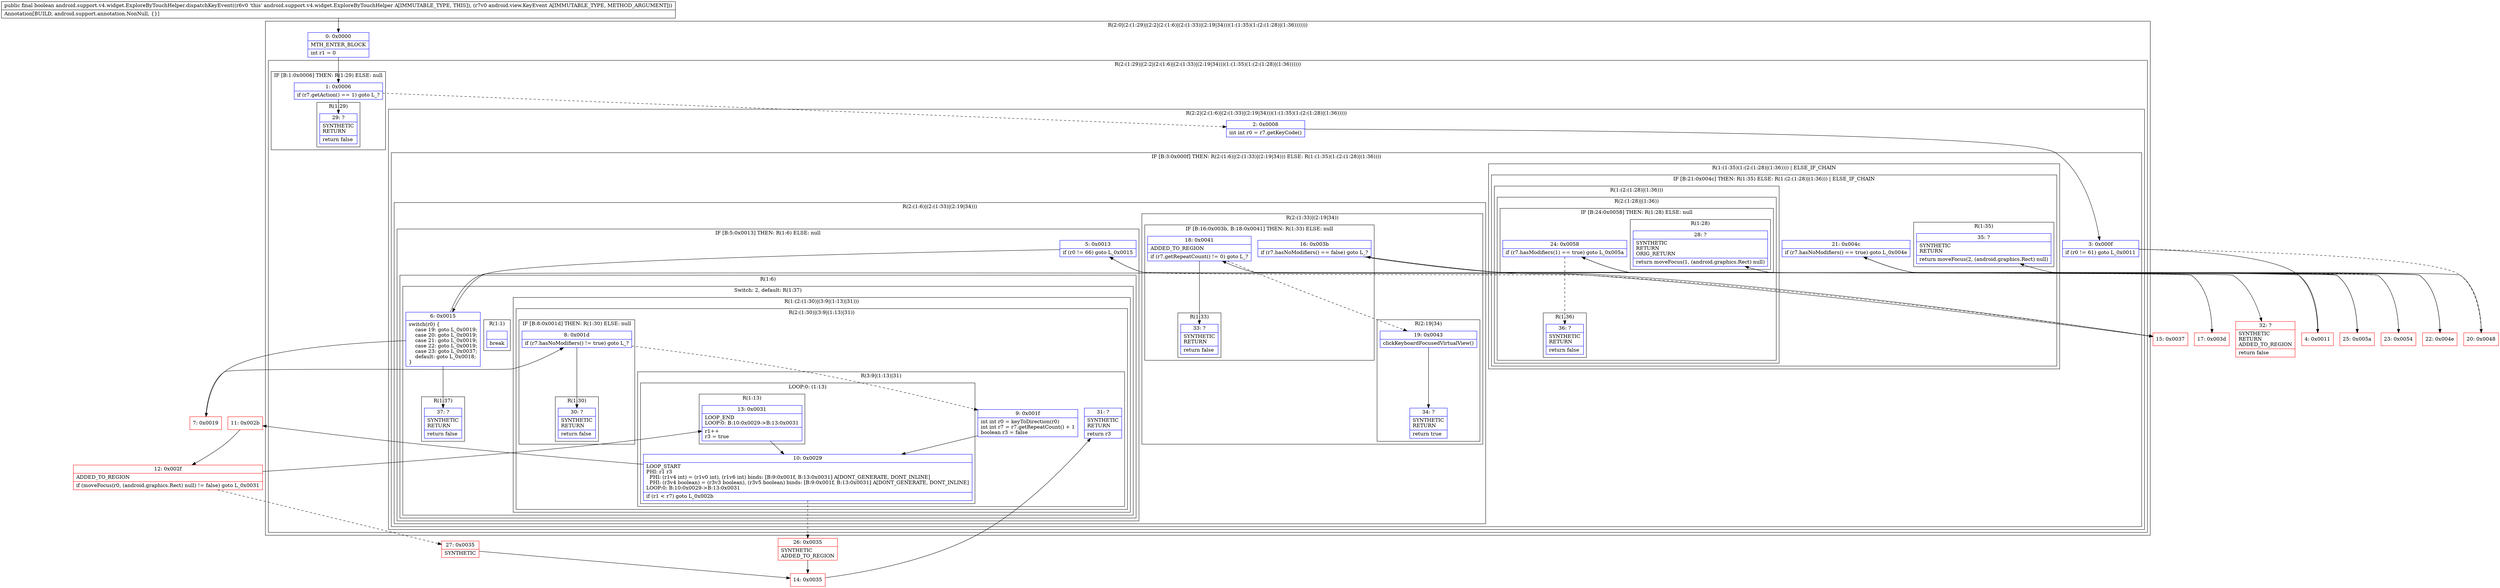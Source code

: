 digraph "CFG forandroid.support.v4.widget.ExploreByTouchHelper.dispatchKeyEvent(Landroid\/view\/KeyEvent;)Z" {
subgraph cluster_Region_1376953181 {
label = "R(2:0|(2:(1:29)|(2:2|(2:(1:6)|(2:(1:33)|(2:19|34)))(1:(1:35)(1:(2:(1:28)|(1:36)))))))";
node [shape=record,color=blue];
Node_0 [shape=record,label="{0\:\ 0x0000|MTH_ENTER_BLOCK\l|int r1 = 0\l}"];
subgraph cluster_Region_1267148527 {
label = "R(2:(1:29)|(2:2|(2:(1:6)|(2:(1:33)|(2:19|34)))(1:(1:35)(1:(2:(1:28)|(1:36))))))";
node [shape=record,color=blue];
subgraph cluster_IfRegion_364300277 {
label = "IF [B:1:0x0006] THEN: R(1:29) ELSE: null";
node [shape=record,color=blue];
Node_1 [shape=record,label="{1\:\ 0x0006|if (r7.getAction() == 1) goto L_?\l}"];
subgraph cluster_Region_478126549 {
label = "R(1:29)";
node [shape=record,color=blue];
Node_29 [shape=record,label="{29\:\ ?|SYNTHETIC\lRETURN\l|return false\l}"];
}
}
subgraph cluster_Region_1167424472 {
label = "R(2:2|(2:(1:6)|(2:(1:33)|(2:19|34)))(1:(1:35)(1:(2:(1:28)|(1:36)))))";
node [shape=record,color=blue];
Node_2 [shape=record,label="{2\:\ 0x0008|int int r0 = r7.getKeyCode()\l}"];
subgraph cluster_IfRegion_47853692 {
label = "IF [B:3:0x000f] THEN: R(2:(1:6)|(2:(1:33)|(2:19|34))) ELSE: R(1:(1:35)(1:(2:(1:28)|(1:36))))";
node [shape=record,color=blue];
Node_3 [shape=record,label="{3\:\ 0x000f|if (r0 != 61) goto L_0x0011\l}"];
subgraph cluster_Region_883992291 {
label = "R(2:(1:6)|(2:(1:33)|(2:19|34)))";
node [shape=record,color=blue];
subgraph cluster_IfRegion_1959732894 {
label = "IF [B:5:0x0013] THEN: R(1:6) ELSE: null";
node [shape=record,color=blue];
Node_5 [shape=record,label="{5\:\ 0x0013|if (r0 != 66) goto L_0x0015\l}"];
subgraph cluster_Region_1181900484 {
label = "R(1:6)";
node [shape=record,color=blue];
subgraph cluster_SwitchRegion_1660966059 {
label = "Switch: 2, default: R(1:37)";
node [shape=record,color=blue];
Node_6 [shape=record,label="{6\:\ 0x0015|switch(r0) \{\l    case 19: goto L_0x0019;\l    case 20: goto L_0x0019;\l    case 21: goto L_0x0019;\l    case 22: goto L_0x0019;\l    case 23: goto L_0x0037;\l    default: goto L_0x0018;\l\}\l}"];
subgraph cluster_Region_1708695696 {
label = "R(1:(2:(1:30)|(3:9|(1:13)|31)))";
node [shape=record,color=blue];
subgraph cluster_Region_80266487 {
label = "R(2:(1:30)|(3:9|(1:13)|31))";
node [shape=record,color=blue];
subgraph cluster_IfRegion_897510707 {
label = "IF [B:8:0x001d] THEN: R(1:30) ELSE: null";
node [shape=record,color=blue];
Node_8 [shape=record,label="{8\:\ 0x001d|if (r7.hasNoModifiers() != true) goto L_?\l}"];
subgraph cluster_Region_1638793510 {
label = "R(1:30)";
node [shape=record,color=blue];
Node_30 [shape=record,label="{30\:\ ?|SYNTHETIC\lRETURN\l|return false\l}"];
}
}
subgraph cluster_Region_228964520 {
label = "R(3:9|(1:13)|31)";
node [shape=record,color=blue];
Node_9 [shape=record,label="{9\:\ 0x001f|int int r0 = keyToDirection(r0)\lint int r7 = r7.getRepeatCount() + 1\lboolean r3 = false\l}"];
subgraph cluster_LoopRegion_1954309256 {
label = "LOOP:0: (1:13)";
node [shape=record,color=blue];
Node_10 [shape=record,label="{10\:\ 0x0029|LOOP_START\lPHI: r1 r3 \l  PHI: (r1v4 int) = (r1v0 int), (r1v6 int) binds: [B:9:0x001f, B:13:0x0031] A[DONT_GENERATE, DONT_INLINE]\l  PHI: (r3v4 boolean) = (r3v3 boolean), (r3v5 boolean) binds: [B:9:0x001f, B:13:0x0031] A[DONT_GENERATE, DONT_INLINE]\lLOOP:0: B:10:0x0029\-\>B:13:0x0031\l|if (r1 \< r7) goto L_0x002b\l}"];
subgraph cluster_Region_516756940 {
label = "R(1:13)";
node [shape=record,color=blue];
Node_13 [shape=record,label="{13\:\ 0x0031|LOOP_END\lLOOP:0: B:10:0x0029\-\>B:13:0x0031\l|r1++\lr3 = true\l}"];
}
}
Node_31 [shape=record,label="{31\:\ ?|SYNTHETIC\lRETURN\l|return r3\l}"];
}
}
}
subgraph cluster_Region_1095950755 {
label = "R(1:1)";
node [shape=record,color=blue];
Node_InsnContainer_58681858 [shape=record,label="{|break\l}"];
}
subgraph cluster_Region_1093273643 {
label = "R(1:37)";
node [shape=record,color=blue];
Node_37 [shape=record,label="{37\:\ ?|SYNTHETIC\lRETURN\l|return false\l}"];
}
}
}
}
subgraph cluster_Region_1344050713 {
label = "R(2:(1:33)|(2:19|34))";
node [shape=record,color=blue];
subgraph cluster_IfRegion_102050368 {
label = "IF [B:16:0x003b, B:18:0x0041] THEN: R(1:33) ELSE: null";
node [shape=record,color=blue];
Node_16 [shape=record,label="{16\:\ 0x003b|if (r7.hasNoModifiers() == false) goto L_?\l}"];
Node_18 [shape=record,label="{18\:\ 0x0041|ADDED_TO_REGION\l|if (r7.getRepeatCount() != 0) goto L_?\l}"];
subgraph cluster_Region_2126671866 {
label = "R(1:33)";
node [shape=record,color=blue];
Node_33 [shape=record,label="{33\:\ ?|SYNTHETIC\lRETURN\l|return false\l}"];
}
}
subgraph cluster_Region_1874352985 {
label = "R(2:19|34)";
node [shape=record,color=blue];
Node_19 [shape=record,label="{19\:\ 0x0043|clickKeyboardFocusedVirtualView()\l}"];
Node_34 [shape=record,label="{34\:\ ?|SYNTHETIC\lRETURN\l|return true\l}"];
}
}
}
subgraph cluster_Region_1528866025 {
label = "R(1:(1:35)(1:(2:(1:28)|(1:36)))) | ELSE_IF_CHAIN\l";
node [shape=record,color=blue];
subgraph cluster_IfRegion_1950925543 {
label = "IF [B:21:0x004c] THEN: R(1:35) ELSE: R(1:(2:(1:28)|(1:36))) | ELSE_IF_CHAIN\l";
node [shape=record,color=blue];
Node_21 [shape=record,label="{21\:\ 0x004c|if (r7.hasNoModifiers() == true) goto L_0x004e\l}"];
subgraph cluster_Region_429444651 {
label = "R(1:35)";
node [shape=record,color=blue];
Node_35 [shape=record,label="{35\:\ ?|SYNTHETIC\lRETURN\l|return moveFocus(2, (android.graphics.Rect) null)\l}"];
}
subgraph cluster_Region_878132434 {
label = "R(1:(2:(1:28)|(1:36)))";
node [shape=record,color=blue];
subgraph cluster_Region_1779351901 {
label = "R(2:(1:28)|(1:36))";
node [shape=record,color=blue];
subgraph cluster_IfRegion_1482914049 {
label = "IF [B:24:0x0058] THEN: R(1:28) ELSE: null";
node [shape=record,color=blue];
Node_24 [shape=record,label="{24\:\ 0x0058|if (r7.hasModifiers(1) == true) goto L_0x005a\l}"];
subgraph cluster_Region_123018672 {
label = "R(1:28)";
node [shape=record,color=blue];
Node_28 [shape=record,label="{28\:\ ?|SYNTHETIC\lRETURN\lORIG_RETURN\l|return moveFocus(1, (android.graphics.Rect) null)\l}"];
}
}
subgraph cluster_Region_183042084 {
label = "R(1:36)";
node [shape=record,color=blue];
Node_36 [shape=record,label="{36\:\ ?|SYNTHETIC\lRETURN\l|return false\l}"];
}
}
}
}
}
}
}
}
}
Node_4 [shape=record,color=red,label="{4\:\ 0x0011}"];
Node_7 [shape=record,color=red,label="{7\:\ 0x0019}"];
Node_11 [shape=record,color=red,label="{11\:\ 0x002b}"];
Node_12 [shape=record,color=red,label="{12\:\ 0x002f|ADDED_TO_REGION\l|if (moveFocus(r0, (android.graphics.Rect) null) != false) goto L_0x0031\l}"];
Node_14 [shape=record,color=red,label="{14\:\ 0x0035}"];
Node_15 [shape=record,color=red,label="{15\:\ 0x0037}"];
Node_17 [shape=record,color=red,label="{17\:\ 0x003d}"];
Node_20 [shape=record,color=red,label="{20\:\ 0x0048}"];
Node_22 [shape=record,color=red,label="{22\:\ 0x004e}"];
Node_23 [shape=record,color=red,label="{23\:\ 0x0054}"];
Node_25 [shape=record,color=red,label="{25\:\ 0x005a}"];
Node_26 [shape=record,color=red,label="{26\:\ 0x0035|SYNTHETIC\lADDED_TO_REGION\l}"];
Node_27 [shape=record,color=red,label="{27\:\ 0x0035|SYNTHETIC\l}"];
Node_32 [shape=record,color=red,label="{32\:\ ?|SYNTHETIC\lRETURN\lADDED_TO_REGION\l|return false\l}"];
MethodNode[shape=record,label="{public final boolean android.support.v4.widget.ExploreByTouchHelper.dispatchKeyEvent((r6v0 'this' android.support.v4.widget.ExploreByTouchHelper A[IMMUTABLE_TYPE, THIS]), (r7v0 android.view.KeyEvent A[IMMUTABLE_TYPE, METHOD_ARGUMENT]))  | Annotation[BUILD, android.support.annotation.NonNull, \{\}]\l}"];
MethodNode -> Node_0;
Node_0 -> Node_1;
Node_1 -> Node_2[style=dashed];
Node_1 -> Node_29;
Node_2 -> Node_3;
Node_3 -> Node_4;
Node_3 -> Node_20[style=dashed];
Node_5 -> Node_6;
Node_5 -> Node_15[style=dashed];
Node_6 -> Node_7;
Node_6 -> Node_15;
Node_6 -> Node_37;
Node_8 -> Node_9[style=dashed];
Node_8 -> Node_30;
Node_9 -> Node_10;
Node_10 -> Node_11;
Node_10 -> Node_26[style=dashed];
Node_13 -> Node_10;
Node_16 -> Node_17[style=dashed];
Node_16 -> Node_32;
Node_18 -> Node_19[style=dashed];
Node_18 -> Node_33;
Node_19 -> Node_34;
Node_21 -> Node_22;
Node_21 -> Node_23[style=dashed];
Node_24 -> Node_25;
Node_24 -> Node_36[style=dashed];
Node_4 -> Node_5;
Node_7 -> Node_8;
Node_11 -> Node_12;
Node_12 -> Node_13;
Node_12 -> Node_27[style=dashed];
Node_14 -> Node_31;
Node_15 -> Node_16;
Node_17 -> Node_18;
Node_20 -> Node_21;
Node_22 -> Node_35;
Node_23 -> Node_24;
Node_25 -> Node_28;
Node_26 -> Node_14;
Node_27 -> Node_14;
}

